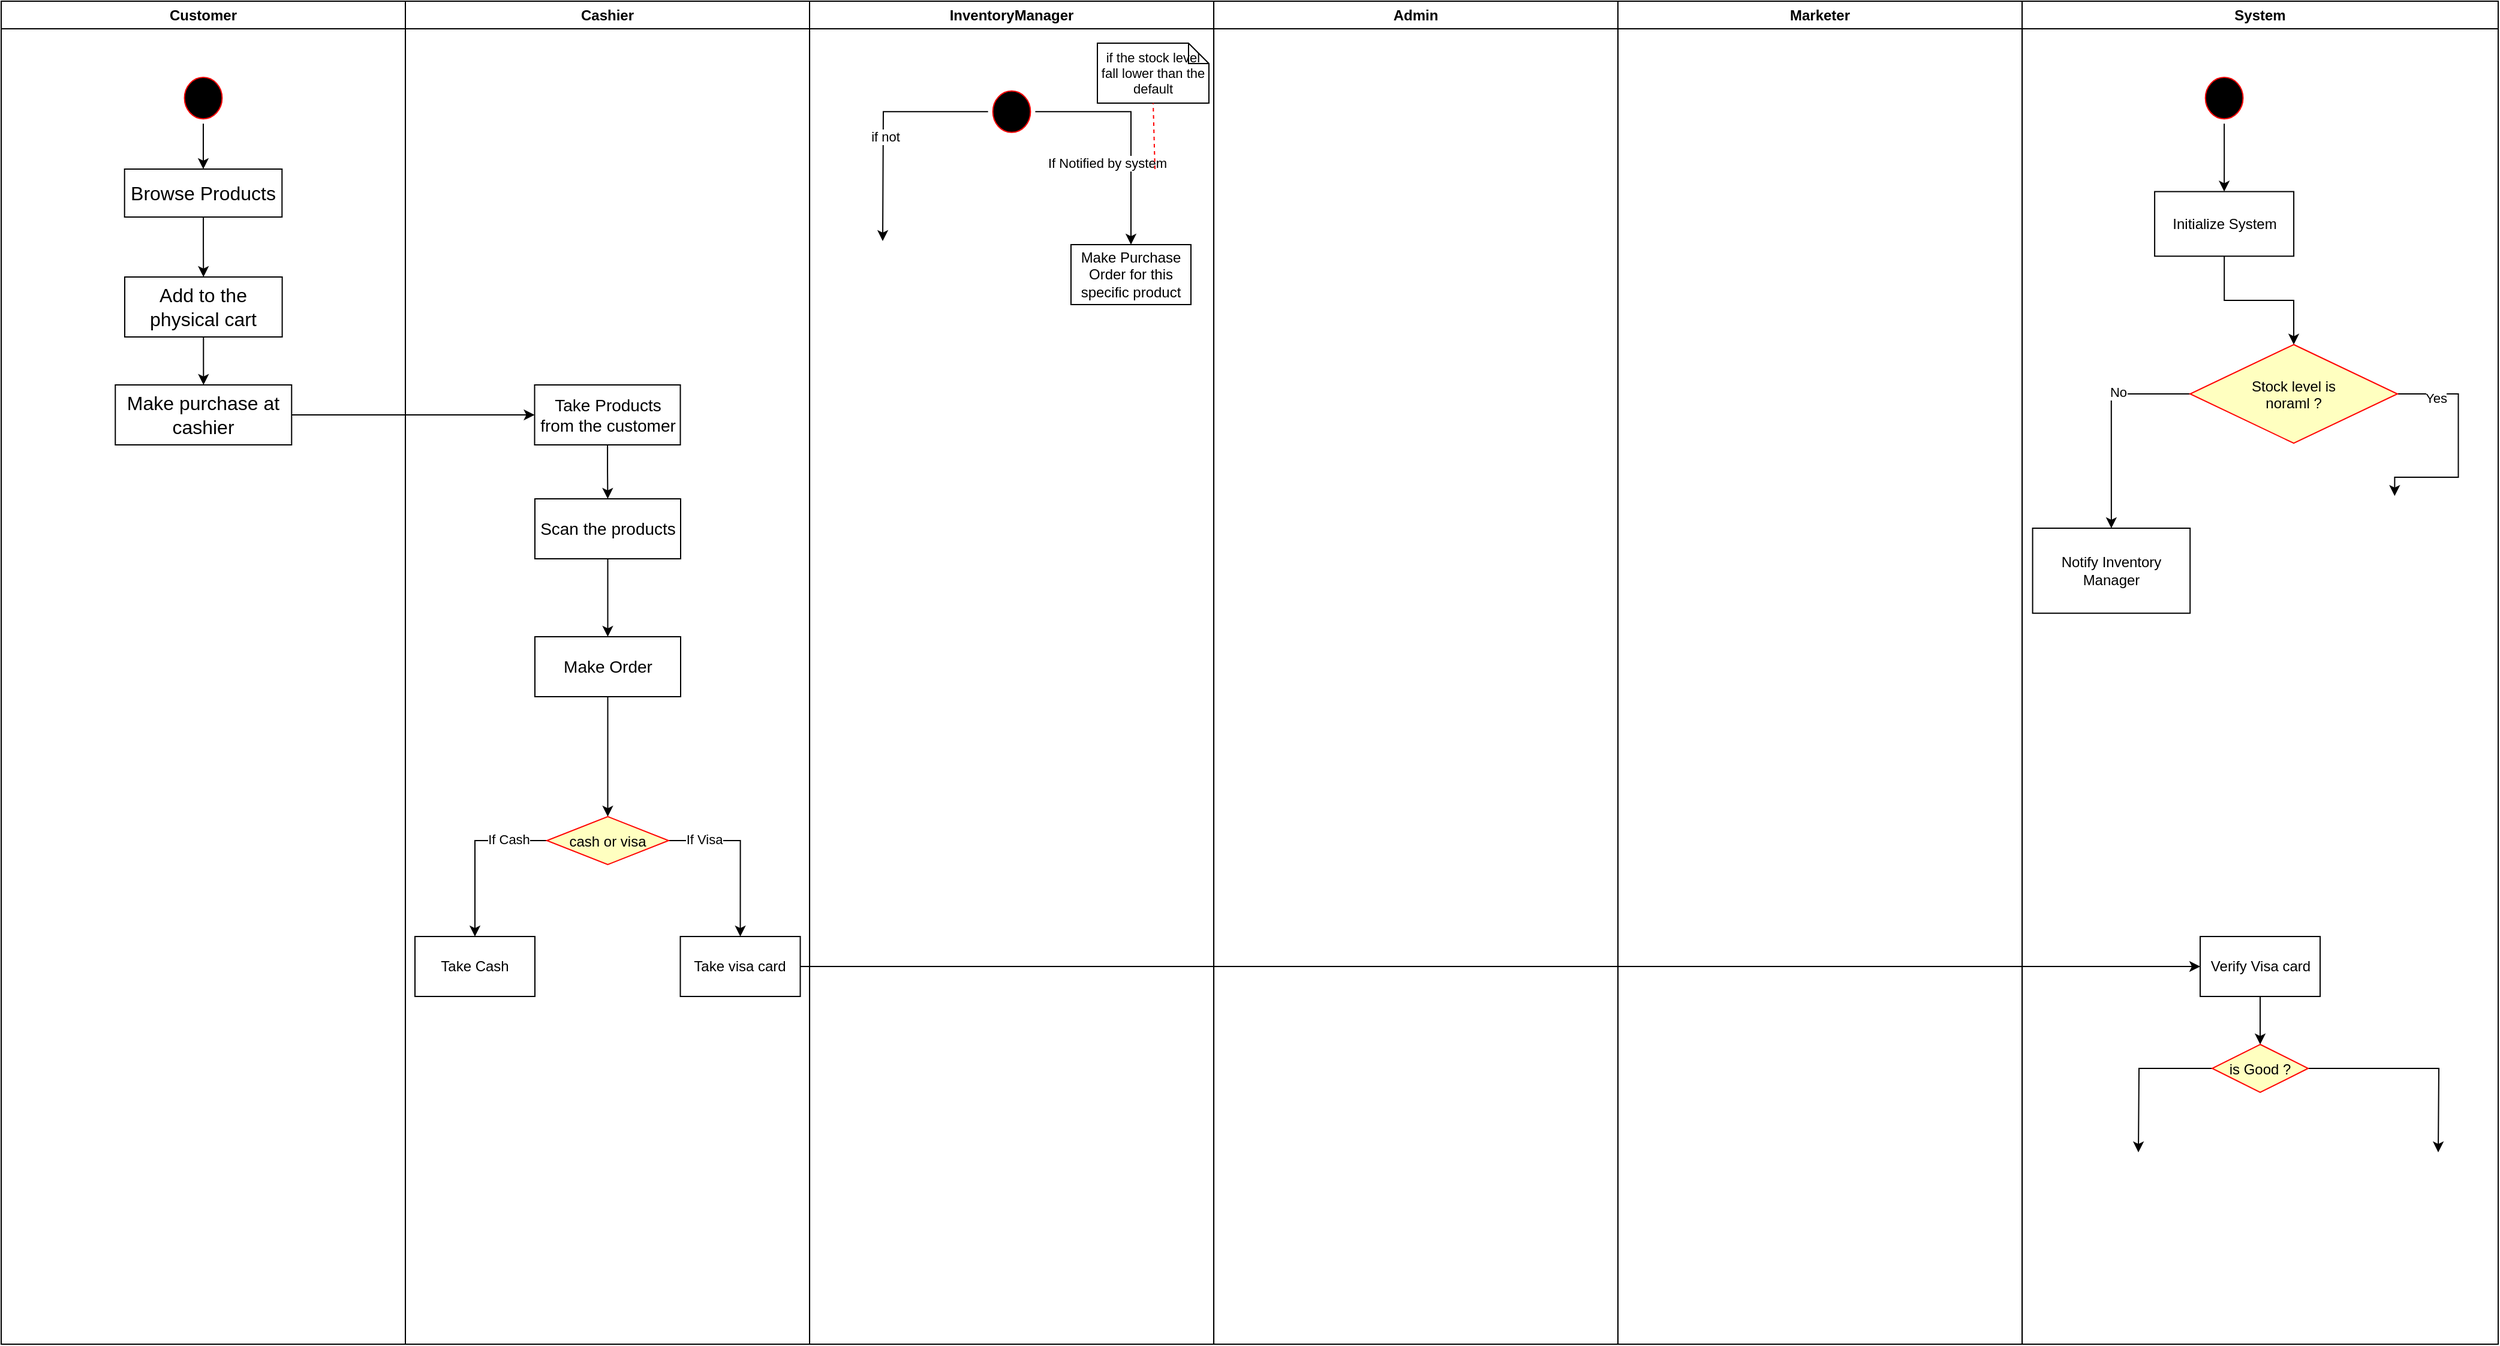 <mxfile version="24.5.5" type="github">
  <diagram name="Page-1" id="e7e014a7-5840-1c2e-5031-d8a46d1fe8dd">
    <mxGraphModel dx="733" dy="368" grid="1" gridSize="10" guides="1" tooltips="1" connect="1" arrows="1" fold="1" page="1" pageScale="1" pageWidth="1169" pageHeight="826" background="none" math="0" shadow="0">
      <root>
        <mxCell id="0" />
        <mxCell id="1" parent="0" />
        <mxCell id="C72brB4j45OvjQnRRJuR-45" value="" style="group" vertex="1" connectable="0" parent="1">
          <mxGeometry x="158" y="210" width="2082" height="1120" as="geometry" />
        </mxCell>
        <mxCell id="C72brB4j45OvjQnRRJuR-41" value="" style="group" vertex="1" connectable="0" parent="C72brB4j45OvjQnRRJuR-45">
          <mxGeometry width="1011.024" height="1120" as="geometry" />
        </mxCell>
        <mxCell id="2" value="Customer" style="swimlane;whiteSpace=wrap" parent="C72brB4j45OvjQnRRJuR-41" vertex="1">
          <mxGeometry width="337.008" height="1120" as="geometry" />
        </mxCell>
        <mxCell id="C72brB4j45OvjQnRRJuR-81" style="edgeStyle=orthogonalEdgeStyle;rounded=0;orthogonalLoop=1;jettySize=auto;html=1;entryX=0.5;entryY=0;entryDx=0;entryDy=0;" edge="1" parent="2" source="C72brB4j45OvjQnRRJuR-46" target="C72brB4j45OvjQnRRJuR-47">
          <mxGeometry relative="1" as="geometry" />
        </mxCell>
        <mxCell id="C72brB4j45OvjQnRRJuR-46" value="" style="ellipse;shape=startState;fillColor=#000000;strokeColor=#ff0000;" vertex="1" parent="2">
          <mxGeometry x="148.804" y="59.544" width="39.391" height="42.532" as="geometry" />
        </mxCell>
        <mxCell id="C72brB4j45OvjQnRRJuR-83" style="edgeStyle=orthogonalEdgeStyle;rounded=0;orthogonalLoop=1;jettySize=auto;html=1;" edge="1" parent="2" source="C72brB4j45OvjQnRRJuR-47" target="C72brB4j45OvjQnRRJuR-82">
          <mxGeometry relative="1" as="geometry" />
        </mxCell>
        <mxCell id="C72brB4j45OvjQnRRJuR-47" value="&lt;font style=&quot;font-size: 16px;&quot;&gt;Browse Products&lt;/font&gt;" style="html=1;dashed=0;whiteSpace=wrap;" vertex="1" parent="2">
          <mxGeometry x="102.85" y="140" width="131.3" height="40" as="geometry" />
        </mxCell>
        <mxCell id="C72brB4j45OvjQnRRJuR-85" style="edgeStyle=orthogonalEdgeStyle;rounded=0;orthogonalLoop=1;jettySize=auto;html=1;" edge="1" parent="2" source="C72brB4j45OvjQnRRJuR-82" target="C72brB4j45OvjQnRRJuR-84">
          <mxGeometry relative="1" as="geometry" />
        </mxCell>
        <mxCell id="C72brB4j45OvjQnRRJuR-82" value="&lt;font style=&quot;font-size: 16px;&quot;&gt;Add to the physical cart&lt;/font&gt;" style="html=1;dashed=0;whiteSpace=wrap;" vertex="1" parent="2">
          <mxGeometry x="103" y="230" width="131.3" height="50" as="geometry" />
        </mxCell>
        <mxCell id="C72brB4j45OvjQnRRJuR-84" value="&lt;span style=&quot;font-size: 16px;&quot;&gt;Make purchase at cashier&lt;/span&gt;" style="html=1;dashed=0;whiteSpace=wrap;" vertex="1" parent="2">
          <mxGeometry x="95.15" y="320" width="147" height="50" as="geometry" />
        </mxCell>
        <mxCell id="3" value="Cashier" style="swimlane;whiteSpace=wrap;startSize=23;" parent="C72brB4j45OvjQnRRJuR-41" vertex="1">
          <mxGeometry x="337.008" width="337.012" height="1120" as="geometry" />
        </mxCell>
        <mxCell id="C72brB4j45OvjQnRRJuR-89" style="edgeStyle=orthogonalEdgeStyle;rounded=0;orthogonalLoop=1;jettySize=auto;html=1;" edge="1" parent="3" source="C72brB4j45OvjQnRRJuR-86" target="C72brB4j45OvjQnRRJuR-88">
          <mxGeometry relative="1" as="geometry" />
        </mxCell>
        <mxCell id="C72brB4j45OvjQnRRJuR-86" value="&lt;font style=&quot;font-size: 14px;&quot;&gt;Take Products from the customer&lt;/font&gt;" style="html=1;dashed=0;whiteSpace=wrap;" vertex="1" parent="3">
          <mxGeometry x="107.75" y="320" width="121.5" height="50" as="geometry" />
        </mxCell>
        <mxCell id="C72brB4j45OvjQnRRJuR-92" style="edgeStyle=orthogonalEdgeStyle;rounded=0;orthogonalLoop=1;jettySize=auto;html=1;" edge="1" parent="3" source="C72brB4j45OvjQnRRJuR-88" target="C72brB4j45OvjQnRRJuR-91">
          <mxGeometry relative="1" as="geometry" />
        </mxCell>
        <mxCell id="C72brB4j45OvjQnRRJuR-88" value="&lt;font style=&quot;font-size: 14px;&quot;&gt;Scan the products&lt;/font&gt;" style="html=1;dashed=0;whiteSpace=wrap;" vertex="1" parent="3">
          <mxGeometry x="107.992" y="415" width="121.5" height="50" as="geometry" />
        </mxCell>
        <mxCell id="C72brB4j45OvjQnRRJuR-98" style="edgeStyle=orthogonalEdgeStyle;rounded=0;orthogonalLoop=1;jettySize=auto;html=1;entryX=0.5;entryY=0;entryDx=0;entryDy=0;" edge="1" parent="3" source="C72brB4j45OvjQnRRJuR-91" target="C72brB4j45OvjQnRRJuR-93">
          <mxGeometry relative="1" as="geometry" />
        </mxCell>
        <mxCell id="C72brB4j45OvjQnRRJuR-91" value="&lt;font style=&quot;font-size: 14px;&quot;&gt;Make Order&lt;/font&gt;" style="html=1;dashed=0;whiteSpace=wrap;" vertex="1" parent="3">
          <mxGeometry x="107.992" y="530" width="121.5" height="50" as="geometry" />
        </mxCell>
        <mxCell id="C72brB4j45OvjQnRRJuR-95" style="edgeStyle=orthogonalEdgeStyle;rounded=0;orthogonalLoop=1;jettySize=auto;html=1;entryX=0.5;entryY=0;entryDx=0;entryDy=0;" edge="1" parent="3" source="C72brB4j45OvjQnRRJuR-93" target="C72brB4j45OvjQnRRJuR-102">
          <mxGeometry relative="1" as="geometry">
            <mxPoint x="294.949" y="840.022" as="targetPoint" />
          </mxGeometry>
        </mxCell>
        <mxCell id="C72brB4j45OvjQnRRJuR-99" value="If Visa" style="edgeLabel;html=1;align=center;verticalAlign=middle;resizable=0;points=[];" vertex="1" connectable="0" parent="C72brB4j45OvjQnRRJuR-95">
          <mxGeometry x="-0.66" y="-3" relative="1" as="geometry">
            <mxPoint x="5" y="-4" as="offset" />
          </mxGeometry>
        </mxCell>
        <mxCell id="C72brB4j45OvjQnRRJuR-97" style="edgeStyle=orthogonalEdgeStyle;rounded=0;orthogonalLoop=1;jettySize=auto;html=1;entryX=0.5;entryY=0;entryDx=0;entryDy=0;" edge="1" parent="3" source="C72brB4j45OvjQnRRJuR-93" target="C72brB4j45OvjQnRRJuR-103">
          <mxGeometry relative="1" as="geometry">
            <mxPoint x="24.949" y="820.022" as="targetPoint" />
          </mxGeometry>
        </mxCell>
        <mxCell id="C72brB4j45OvjQnRRJuR-100" value="If Cash" style="edgeLabel;html=1;align=center;verticalAlign=middle;resizable=0;points=[];" vertex="1" connectable="0" parent="C72brB4j45OvjQnRRJuR-97">
          <mxGeometry x="-0.536" relative="1" as="geometry">
            <mxPoint y="-1" as="offset" />
          </mxGeometry>
        </mxCell>
        <mxCell id="C72brB4j45OvjQnRRJuR-93" value="cash or visa" style="rhombus;fillColor=#ffffc0;strokeColor=#ff0000;" vertex="1" parent="3">
          <mxGeometry x="117.99" y="680" width="101.5" height="40" as="geometry" />
        </mxCell>
        <mxCell id="C72brB4j45OvjQnRRJuR-102" value="Take visa card" style="html=1;dashed=0;whiteSpace=wrap;" vertex="1" parent="3">
          <mxGeometry x="229.252" y="780" width="100" height="50" as="geometry" />
        </mxCell>
        <mxCell id="C72brB4j45OvjQnRRJuR-103" value="Take Cash" style="html=1;dashed=0;whiteSpace=wrap;" vertex="1" parent="3">
          <mxGeometry x="7.992" y="780" width="100" height="50" as="geometry" />
        </mxCell>
        <mxCell id="4" value="InventoryManager" style="swimlane;whiteSpace=wrap" parent="C72brB4j45OvjQnRRJuR-41" vertex="1">
          <mxGeometry x="674.016" width="337.008" height="1120" as="geometry" />
        </mxCell>
        <mxCell id="C72brB4j45OvjQnRRJuR-73" style="edgeStyle=orthogonalEdgeStyle;rounded=0;orthogonalLoop=1;jettySize=auto;html=1;entryX=0.5;entryY=0;entryDx=0;entryDy=0;" edge="1" parent="4" source="C72brB4j45OvjQnRRJuR-71" target="C72brB4j45OvjQnRRJuR-80">
          <mxGeometry relative="1" as="geometry">
            <mxPoint x="271.357" y="262.278" as="targetPoint" />
          </mxGeometry>
        </mxCell>
        <mxCell id="C72brB4j45OvjQnRRJuR-76" value="If Notified by system" style="edgeLabel;html=1;align=center;verticalAlign=middle;resizable=0;points=[];" vertex="1" connectable="0" parent="C72brB4j45OvjQnRRJuR-73">
          <mxGeometry x="-0.496" y="1" relative="1" as="geometry">
            <mxPoint x="12" y="44" as="offset" />
          </mxGeometry>
        </mxCell>
        <mxCell id="C72brB4j45OvjQnRRJuR-75" style="edgeStyle=orthogonalEdgeStyle;rounded=0;orthogonalLoop=1;jettySize=auto;html=1;" edge="1" parent="4" source="C72brB4j45OvjQnRRJuR-71">
          <mxGeometry relative="1" as="geometry">
            <mxPoint x="60.984" y="200" as="targetPoint" />
          </mxGeometry>
        </mxCell>
        <mxCell id="C72brB4j45OvjQnRRJuR-77" value="if not" style="edgeLabel;html=1;align=center;verticalAlign=middle;resizable=0;points=[];" vertex="1" connectable="0" parent="C72brB4j45OvjQnRRJuR-75">
          <mxGeometry x="0.253" y="1" relative="1" as="geometry">
            <mxPoint y="-15" as="offset" />
          </mxGeometry>
        </mxCell>
        <mxCell id="C72brB4j45OvjQnRRJuR-71" value="" style="ellipse;shape=startState;fillColor=#000000;strokeColor=#ff0000;" vertex="1" parent="4">
          <mxGeometry x="148.813" y="70.886" width="39.391" height="42.532" as="geometry" />
        </mxCell>
        <mxCell id="C72brB4j45OvjQnRRJuR-78" value="if the stock level fall lower than the default" style="shape=note;whiteSpace=wrap;size=17;fontSize=11;" vertex="1" parent="4">
          <mxGeometry x="240" y="35" width="92.98" height="50" as="geometry" />
        </mxCell>
        <mxCell id="C72brB4j45OvjQnRRJuR-79" value="" style="endArrow=none;strokeColor=#FF0000;endFill=0;rounded=0;dashed=1;entryX=0.5;entryY=1;entryDx=0;entryDy=0;entryPerimeter=0;" edge="1" target="C72brB4j45OvjQnRRJuR-78" parent="4">
          <mxGeometry relative="1" as="geometry">
            <mxPoint x="287.984" y="140" as="sourcePoint" />
          </mxGeometry>
        </mxCell>
        <mxCell id="C72brB4j45OvjQnRRJuR-80" value="Make Purchase Order for this specific product" style="html=1;dashed=0;whiteSpace=wrap;" vertex="1" parent="4">
          <mxGeometry x="217.984" y="203" width="100" height="50" as="geometry" />
        </mxCell>
        <mxCell id="C72brB4j45OvjQnRRJuR-87" style="edgeStyle=orthogonalEdgeStyle;rounded=0;orthogonalLoop=1;jettySize=auto;html=1;entryX=0;entryY=0.5;entryDx=0;entryDy=0;" edge="1" parent="C72brB4j45OvjQnRRJuR-41" source="C72brB4j45OvjQnRRJuR-84" target="C72brB4j45OvjQnRRJuR-86">
          <mxGeometry relative="1" as="geometry" />
        </mxCell>
        <mxCell id="C72brB4j45OvjQnRRJuR-42" value="Admin" style="swimlane;whiteSpace=wrap" vertex="1" parent="C72brB4j45OvjQnRRJuR-45">
          <mxGeometry x="1011.028" width="337.008" height="1120" as="geometry" />
        </mxCell>
        <mxCell id="C72brB4j45OvjQnRRJuR-43" value="Marketer" style="swimlane;whiteSpace=wrap" vertex="1" parent="C72brB4j45OvjQnRRJuR-45">
          <mxGeometry x="1348.04" width="337.008" height="1120" as="geometry" />
        </mxCell>
        <mxCell id="C72brB4j45OvjQnRRJuR-44" value="System" style="swimlane;whiteSpace=wrap" vertex="1" parent="C72brB4j45OvjQnRRJuR-45">
          <mxGeometry x="1685.053" width="396.947" height="1120" as="geometry" />
        </mxCell>
        <mxCell id="C72brB4j45OvjQnRRJuR-53" value="" style="edgeStyle=orthogonalEdgeStyle;rounded=0;orthogonalLoop=1;jettySize=auto;html=1;entryX=0.5;entryY=0;entryDx=0;entryDy=0;" edge="1" parent="C72brB4j45OvjQnRRJuR-44" source="C72brB4j45OvjQnRRJuR-48" target="C72brB4j45OvjQnRRJuR-54">
          <mxGeometry relative="1" as="geometry">
            <mxPoint x="168.508" y="158.785" as="targetPoint" />
          </mxGeometry>
        </mxCell>
        <mxCell id="C72brB4j45OvjQnRRJuR-48" value="" style="ellipse;shape=startState;fillColor=#000000;strokeColor=#ff0000;" vertex="1" parent="C72brB4j45OvjQnRRJuR-44">
          <mxGeometry x="148.813" y="59.544" width="39.391" height="42.532" as="geometry" />
        </mxCell>
        <mxCell id="C72brB4j45OvjQnRRJuR-56" style="edgeStyle=orthogonalEdgeStyle;rounded=0;orthogonalLoop=1;jettySize=auto;html=1;entryX=0.5;entryY=0;entryDx=0;entryDy=0;" edge="1" parent="C72brB4j45OvjQnRRJuR-44" source="C72brB4j45OvjQnRRJuR-54" target="C72brB4j45OvjQnRRJuR-55">
          <mxGeometry relative="1" as="geometry" />
        </mxCell>
        <mxCell id="C72brB4j45OvjQnRRJuR-54" value="Initialize System" style="html=1;dashed=0;whiteSpace=wrap;" vertex="1" parent="C72brB4j45OvjQnRRJuR-44">
          <mxGeometry x="110.504" y="158.785" width="115.992" height="53.873" as="geometry" />
        </mxCell>
        <mxCell id="C72brB4j45OvjQnRRJuR-65" style="edgeStyle=orthogonalEdgeStyle;rounded=0;orthogonalLoop=1;jettySize=auto;html=1;exitX=1;exitY=0.5;exitDx=0;exitDy=0;" edge="1" parent="C72brB4j45OvjQnRRJuR-44" source="C72brB4j45OvjQnRRJuR-55">
          <mxGeometry relative="1" as="geometry">
            <mxPoint x="310.603" y="412.601" as="targetPoint" />
            <Array as="points">
              <mxPoint x="363.706" y="327.494" />
              <mxPoint x="363.706" y="396.962" />
              <mxPoint x="311.185" y="396.962" />
            </Array>
          </mxGeometry>
        </mxCell>
        <mxCell id="C72brB4j45OvjQnRRJuR-69" value="Yes" style="edgeLabel;html=1;align=center;verticalAlign=middle;resizable=0;points=[];" vertex="1" connectable="0" parent="C72brB4j45OvjQnRRJuR-65">
          <mxGeometry x="-0.664" y="-3" relative="1" as="geometry">
            <mxPoint as="offset" />
          </mxGeometry>
        </mxCell>
        <mxCell id="C72brB4j45OvjQnRRJuR-67" style="edgeStyle=orthogonalEdgeStyle;rounded=0;orthogonalLoop=1;jettySize=auto;html=1;entryX=0.5;entryY=0;entryDx=0;entryDy=0;exitX=0;exitY=0.5;exitDx=0;exitDy=0;" edge="1" parent="C72brB4j45OvjQnRRJuR-44" source="C72brB4j45OvjQnRRJuR-55" target="C72brB4j45OvjQnRRJuR-70">
          <mxGeometry relative="1" as="geometry">
            <mxPoint x="48.0" y="384.246" as="targetPoint" />
          </mxGeometry>
        </mxCell>
        <mxCell id="C72brB4j45OvjQnRRJuR-68" value="No" style="edgeLabel;html=1;align=center;verticalAlign=middle;resizable=0;points=[];" vertex="1" connectable="0" parent="C72brB4j45OvjQnRRJuR-67">
          <mxGeometry x="-0.325" y="-2" relative="1" as="geometry">
            <mxPoint as="offset" />
          </mxGeometry>
        </mxCell>
        <mxCell id="C72brB4j45OvjQnRRJuR-55" value="Stock level is&#xa; noraml ? " style="rhombus;fillColor=#ffffc0;strokeColor=#ff0000;" vertex="1" parent="C72brB4j45OvjQnRRJuR-44">
          <mxGeometry x="140.046" y="286.38" width="172.872" height="82.228" as="geometry" />
        </mxCell>
        <mxCell id="C72brB4j45OvjQnRRJuR-70" value="Notify Inventory Manager" style="html=1;dashed=0;whiteSpace=wrap;" vertex="1" parent="C72brB4j45OvjQnRRJuR-44">
          <mxGeometry x="8.74" y="439.494" width="131.302" height="70.886" as="geometry" />
        </mxCell>
        <mxCell id="C72brB4j45OvjQnRRJuR-109" style="edgeStyle=orthogonalEdgeStyle;rounded=0;orthogonalLoop=1;jettySize=auto;html=1;entryX=0.5;entryY=0;entryDx=0;entryDy=0;" edge="1" parent="C72brB4j45OvjQnRRJuR-44" source="C72brB4j45OvjQnRRJuR-106" target="C72brB4j45OvjQnRRJuR-108">
          <mxGeometry relative="1" as="geometry" />
        </mxCell>
        <mxCell id="C72brB4j45OvjQnRRJuR-106" value="Verify Visa card" style="html=1;dashed=0;whiteSpace=wrap;" vertex="1" parent="C72brB4j45OvjQnRRJuR-44">
          <mxGeometry x="148.477" y="780" width="100" height="50" as="geometry" />
        </mxCell>
        <mxCell id="C72brB4j45OvjQnRRJuR-111" style="edgeStyle=orthogonalEdgeStyle;rounded=0;orthogonalLoop=1;jettySize=auto;html=1;" edge="1" parent="C72brB4j45OvjQnRRJuR-44" source="C72brB4j45OvjQnRRJuR-108">
          <mxGeometry relative="1" as="geometry">
            <mxPoint x="346.947" y="960" as="targetPoint" />
          </mxGeometry>
        </mxCell>
        <mxCell id="C72brB4j45OvjQnRRJuR-113" style="edgeStyle=orthogonalEdgeStyle;rounded=0;orthogonalLoop=1;jettySize=auto;html=1;" edge="1" parent="C72brB4j45OvjQnRRJuR-44" source="C72brB4j45OvjQnRRJuR-108">
          <mxGeometry relative="1" as="geometry">
            <mxPoint x="96.947" y="960" as="targetPoint" />
          </mxGeometry>
        </mxCell>
        <mxCell id="C72brB4j45OvjQnRRJuR-108" value="is Good ?" style="rhombus;fillColor=#ffffc0;strokeColor=#ff0000;" vertex="1" parent="C72brB4j45OvjQnRRJuR-44">
          <mxGeometry x="158.477" y="870" width="80" height="40" as="geometry" />
        </mxCell>
        <mxCell id="C72brB4j45OvjQnRRJuR-107" style="edgeStyle=orthogonalEdgeStyle;rounded=0;orthogonalLoop=1;jettySize=auto;html=1;" edge="1" parent="C72brB4j45OvjQnRRJuR-45" source="C72brB4j45OvjQnRRJuR-102" target="C72brB4j45OvjQnRRJuR-106">
          <mxGeometry relative="1" as="geometry" />
        </mxCell>
      </root>
    </mxGraphModel>
  </diagram>
</mxfile>
